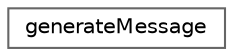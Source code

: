 digraph "Graphical Class Hierarchy"
{
 // LATEX_PDF_SIZE
  bgcolor="transparent";
  edge [fontname=Helvetica,fontsize=10,labelfontname=Helvetica,labelfontsize=10];
  node [fontname=Helvetica,fontsize=10,shape=box,height=0.2,width=0.4];
  rankdir="LR";
  Node0 [id="Node000000",label="generateMessage",height=0.2,width=0.4,color="grey40", fillcolor="white", style="filled",URL="$classgenerate_message.html",tooltip="کلاس ساخت پیام برای ارتباط با سرور"];
}
